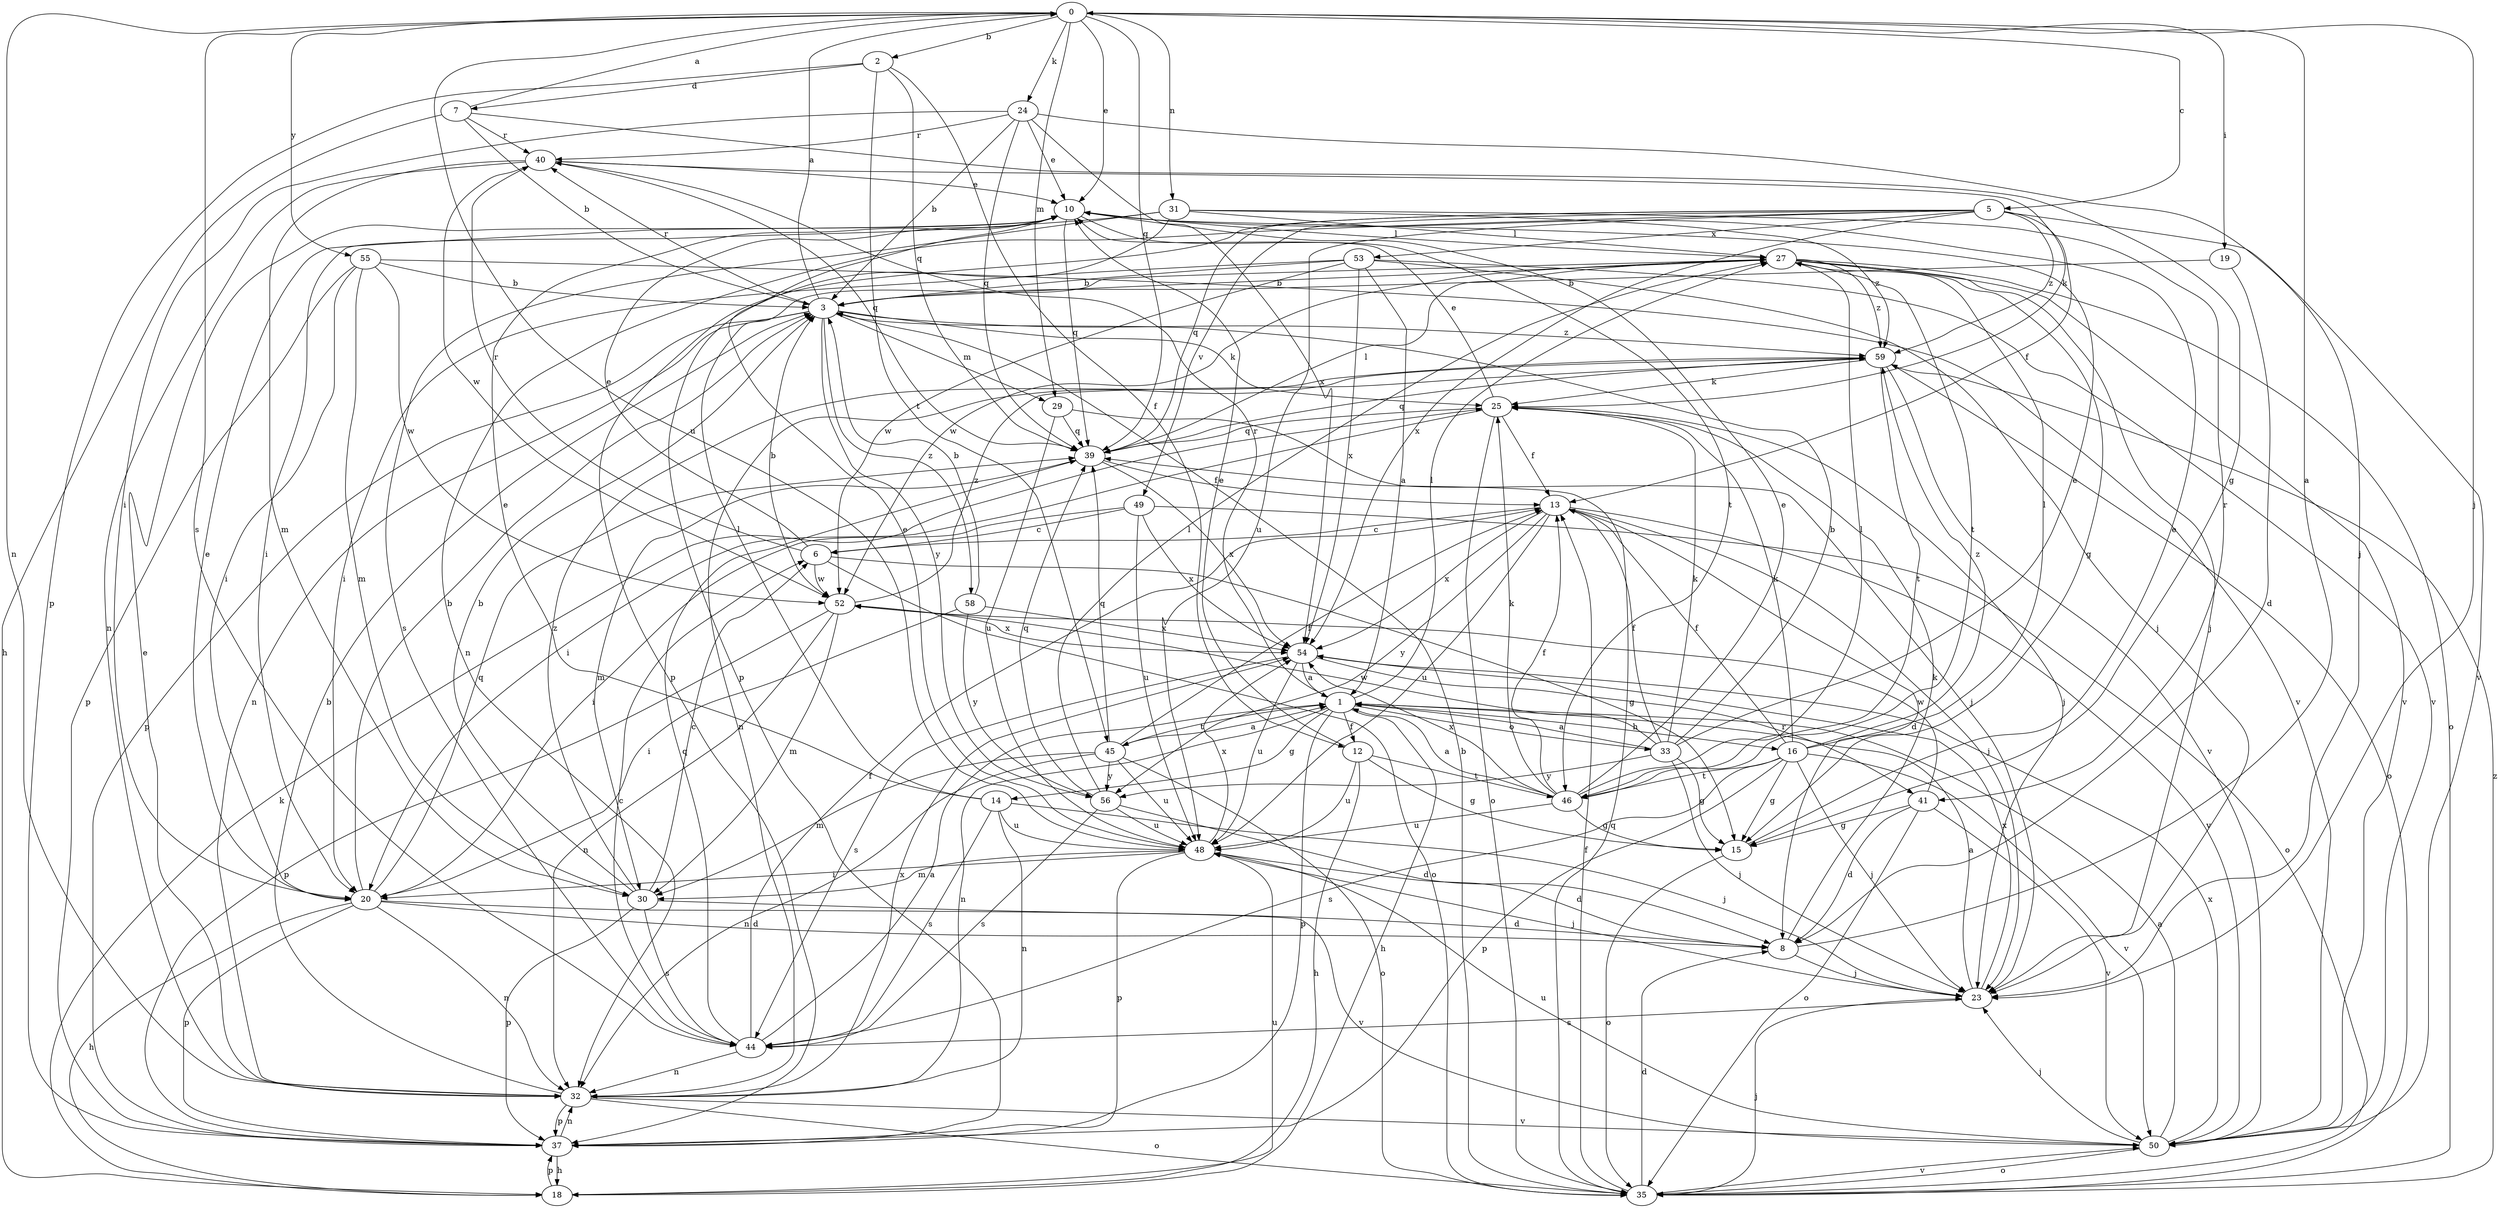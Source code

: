 strict digraph  {
0;
1;
2;
3;
5;
6;
7;
8;
10;
12;
13;
14;
15;
16;
18;
19;
20;
23;
24;
25;
27;
29;
30;
31;
32;
33;
35;
37;
39;
40;
41;
44;
45;
46;
48;
49;
50;
52;
53;
54;
55;
56;
58;
59;
0 -> 2  [label=b];
0 -> 5  [label=c];
0 -> 10  [label=e];
0 -> 19  [label=i];
0 -> 23  [label=j];
0 -> 24  [label=k];
0 -> 29  [label=m];
0 -> 31  [label=n];
0 -> 32  [label=n];
0 -> 39  [label=q];
0 -> 44  [label=s];
0 -> 48  [label=u];
0 -> 55  [label=y];
1 -> 12  [label=f];
1 -> 14  [label=g];
1 -> 16  [label=h];
1 -> 18  [label=h];
1 -> 27  [label=l];
1 -> 32  [label=n];
1 -> 33  [label=o];
1 -> 37  [label=p];
1 -> 40  [label=r];
1 -> 45  [label=t];
2 -> 7  [label=d];
2 -> 12  [label=f];
2 -> 37  [label=p];
2 -> 39  [label=q];
2 -> 45  [label=t];
3 -> 0  [label=a];
3 -> 25  [label=k];
3 -> 29  [label=m];
3 -> 32  [label=n];
3 -> 37  [label=p];
3 -> 40  [label=r];
3 -> 56  [label=y];
3 -> 58  [label=z];
3 -> 59  [label=z];
5 -> 13  [label=f];
5 -> 32  [label=n];
5 -> 37  [label=p];
5 -> 39  [label=q];
5 -> 48  [label=u];
5 -> 49  [label=v];
5 -> 50  [label=v];
5 -> 53  [label=x];
5 -> 54  [label=x];
5 -> 59  [label=z];
6 -> 10  [label=e];
6 -> 15  [label=g];
6 -> 35  [label=o];
6 -> 40  [label=r];
6 -> 52  [label=w];
7 -> 0  [label=a];
7 -> 3  [label=b];
7 -> 15  [label=g];
7 -> 18  [label=h];
7 -> 40  [label=r];
8 -> 0  [label=a];
8 -> 23  [label=j];
8 -> 25  [label=k];
10 -> 27  [label=l];
10 -> 39  [label=q];
10 -> 46  [label=t];
12 -> 10  [label=e];
12 -> 15  [label=g];
12 -> 18  [label=h];
12 -> 46  [label=t];
12 -> 48  [label=u];
13 -> 6  [label=c];
13 -> 8  [label=d];
13 -> 23  [label=j];
13 -> 48  [label=u];
13 -> 50  [label=v];
13 -> 54  [label=x];
13 -> 56  [label=y];
14 -> 10  [label=e];
14 -> 23  [label=j];
14 -> 27  [label=l];
14 -> 32  [label=n];
14 -> 44  [label=s];
14 -> 48  [label=u];
15 -> 10  [label=e];
15 -> 35  [label=o];
16 -> 13  [label=f];
16 -> 15  [label=g];
16 -> 23  [label=j];
16 -> 25  [label=k];
16 -> 27  [label=l];
16 -> 37  [label=p];
16 -> 44  [label=s];
16 -> 46  [label=t];
16 -> 50  [label=v];
16 -> 59  [label=z];
18 -> 25  [label=k];
18 -> 37  [label=p];
18 -> 48  [label=u];
19 -> 3  [label=b];
19 -> 8  [label=d];
20 -> 3  [label=b];
20 -> 8  [label=d];
20 -> 10  [label=e];
20 -> 18  [label=h];
20 -> 32  [label=n];
20 -> 37  [label=p];
20 -> 39  [label=q];
20 -> 50  [label=v];
23 -> 1  [label=a];
23 -> 44  [label=s];
23 -> 54  [label=x];
24 -> 3  [label=b];
24 -> 10  [label=e];
24 -> 20  [label=i];
24 -> 23  [label=j];
24 -> 39  [label=q];
24 -> 40  [label=r];
24 -> 54  [label=x];
25 -> 10  [label=e];
25 -> 13  [label=f];
25 -> 20  [label=i];
25 -> 23  [label=j];
25 -> 35  [label=o];
25 -> 39  [label=q];
27 -> 3  [label=b];
27 -> 15  [label=g];
27 -> 23  [label=j];
27 -> 35  [label=o];
27 -> 46  [label=t];
27 -> 50  [label=v];
27 -> 52  [label=w];
27 -> 59  [label=z];
29 -> 23  [label=j];
29 -> 39  [label=q];
29 -> 48  [label=u];
30 -> 3  [label=b];
30 -> 6  [label=c];
30 -> 8  [label=d];
30 -> 37  [label=p];
30 -> 44  [label=s];
30 -> 59  [label=z];
31 -> 20  [label=i];
31 -> 27  [label=l];
31 -> 37  [label=p];
31 -> 41  [label=r];
31 -> 44  [label=s];
31 -> 59  [label=z];
32 -> 3  [label=b];
32 -> 10  [label=e];
32 -> 35  [label=o];
32 -> 37  [label=p];
32 -> 50  [label=v];
32 -> 54  [label=x];
33 -> 1  [label=a];
33 -> 3  [label=b];
33 -> 10  [label=e];
33 -> 13  [label=f];
33 -> 15  [label=g];
33 -> 23  [label=j];
33 -> 25  [label=k];
33 -> 52  [label=w];
33 -> 56  [label=y];
35 -> 3  [label=b];
35 -> 8  [label=d];
35 -> 13  [label=f];
35 -> 23  [label=j];
35 -> 39  [label=q];
35 -> 50  [label=v];
35 -> 59  [label=z];
37 -> 18  [label=h];
37 -> 32  [label=n];
39 -> 13  [label=f];
39 -> 27  [label=l];
39 -> 30  [label=m];
39 -> 54  [label=x];
40 -> 10  [label=e];
40 -> 25  [label=k];
40 -> 30  [label=m];
40 -> 32  [label=n];
40 -> 39  [label=q];
40 -> 52  [label=w];
41 -> 8  [label=d];
41 -> 15  [label=g];
41 -> 35  [label=o];
41 -> 50  [label=v];
41 -> 52  [label=w];
44 -> 1  [label=a];
44 -> 6  [label=c];
44 -> 13  [label=f];
44 -> 32  [label=n];
44 -> 39  [label=q];
45 -> 1  [label=a];
45 -> 13  [label=f];
45 -> 30  [label=m];
45 -> 32  [label=n];
45 -> 35  [label=o];
45 -> 39  [label=q];
45 -> 48  [label=u];
45 -> 56  [label=y];
46 -> 1  [label=a];
46 -> 10  [label=e];
46 -> 13  [label=f];
46 -> 15  [label=g];
46 -> 25  [label=k];
46 -> 27  [label=l];
46 -> 48  [label=u];
46 -> 54  [label=x];
48 -> 8  [label=d];
48 -> 10  [label=e];
48 -> 20  [label=i];
48 -> 23  [label=j];
48 -> 30  [label=m];
48 -> 37  [label=p];
48 -> 54  [label=x];
49 -> 6  [label=c];
49 -> 20  [label=i];
49 -> 35  [label=o];
49 -> 48  [label=u];
49 -> 54  [label=x];
50 -> 1  [label=a];
50 -> 23  [label=j];
50 -> 35  [label=o];
50 -> 48  [label=u];
50 -> 54  [label=x];
52 -> 3  [label=b];
52 -> 30  [label=m];
52 -> 32  [label=n];
52 -> 37  [label=p];
52 -> 54  [label=x];
52 -> 59  [label=z];
53 -> 1  [label=a];
53 -> 3  [label=b];
53 -> 20  [label=i];
53 -> 23  [label=j];
53 -> 50  [label=v];
53 -> 52  [label=w];
53 -> 54  [label=x];
54 -> 1  [label=a];
54 -> 41  [label=r];
54 -> 44  [label=s];
54 -> 48  [label=u];
55 -> 3  [label=b];
55 -> 20  [label=i];
55 -> 30  [label=m];
55 -> 37  [label=p];
55 -> 50  [label=v];
55 -> 52  [label=w];
56 -> 8  [label=d];
56 -> 27  [label=l];
56 -> 39  [label=q];
56 -> 44  [label=s];
56 -> 48  [label=u];
58 -> 3  [label=b];
58 -> 20  [label=i];
58 -> 54  [label=x];
58 -> 56  [label=y];
59 -> 25  [label=k];
59 -> 32  [label=n];
59 -> 35  [label=o];
59 -> 39  [label=q];
59 -> 46  [label=t];
59 -> 50  [label=v];
}
